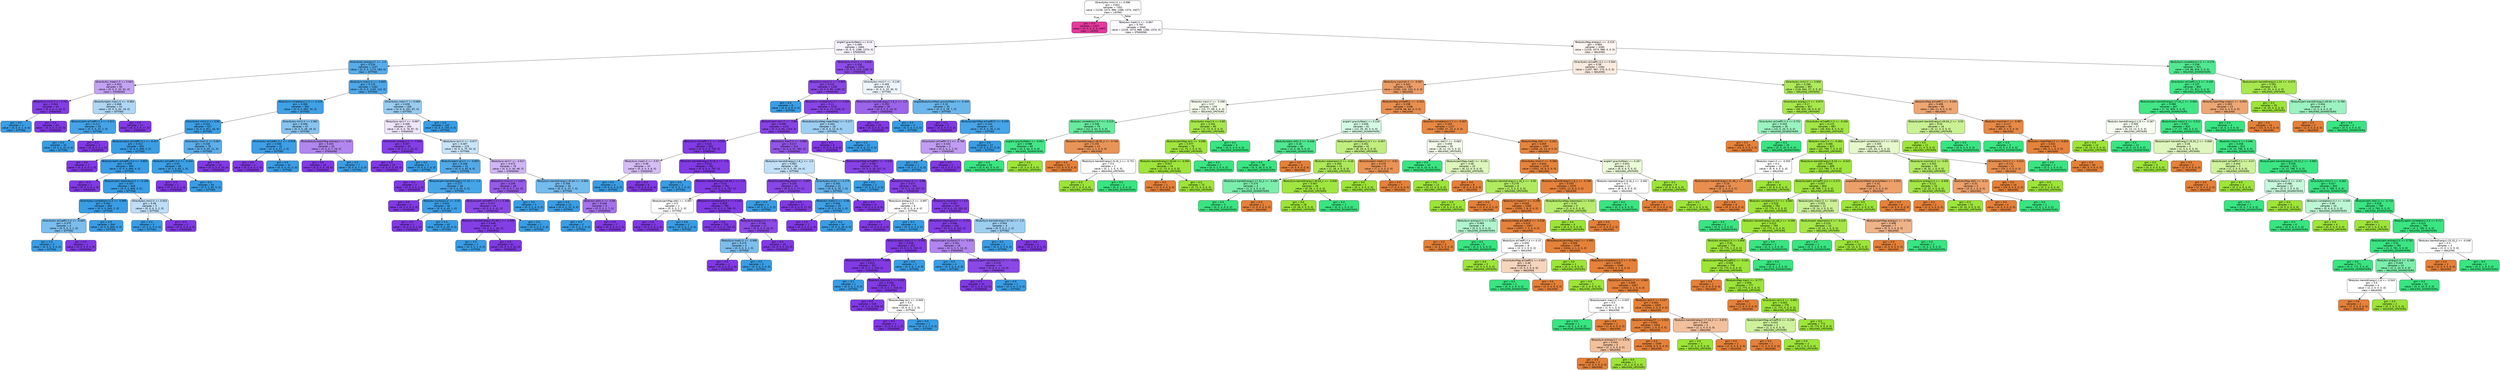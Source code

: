 digraph Tree {
node [shape=box, style="filled, rounded", color="black", fontname="helvetica"] ;
edge [fontname="helvetica"] ;
0 [label="tGravityAcc-min()-X <= 0.096\ngini = 0.831\nsamples = 7352\nvalue = [1226, 1073, 986, 1286, 1374, 1407]\nclass = LAYING", fillcolor="#fffefe"] ;
1 [label="gini = 0.0\nsamples = 1407\nvalue = [0, 0, 0, 0, 0, 1407]\nclass = LAYING", fillcolor="#e5399d"] ;
0 -> 1 [labeldistance=2.5, labelangle=45, headlabel="True"] ;
2 [label="fBodyAcc-mad()-X <= -0.667\ngini = 0.797\nsamples = 5945\nvalue = [1226, 1073, 986, 1286, 1374, 0]\nclass = STANDING", fillcolor="#fdfbff"] ;
0 -> 2 [labeldistance=2.5, labelangle=-45, headlabel="False"] ;
3 [label="angle(Y,gravityMean) <= 0.14\ngini = 0.499\nsamples = 2660\nvalue = [0, 0, 0, 1286, 1374, 0]\nclass = STANDING", fillcolor="#f7f2fd"] ;
2 -> 3 ;
4 [label="tGravityAcc-energy()-Y <= -1.0\ngini = 0.234\nsamples = 1357\nvalue = [0, 0, 0, 1173, 184, 0]\nclass = SITTING", fillcolor="#58ace9"] ;
3 -> 4 ;
5 [label="tGravityAcc-mean()-Z <= 0.063\ngini = 0.453\nsamples = 95\nvalue = [0, 0, 0, 33, 62, 0]\nclass = STANDING", fillcolor="#c4a2f3"] ;
4 -> 5 ;
6 [label="tBodyGyro-min()-X <= 0.751\ngini = 0.044\nsamples = 44\nvalue = [0, 0, 0, 1, 43, 0]\nclass = STANDING", fillcolor="#843ee6"] ;
5 -> 6 ;
7 [label="gini = 0.0\nsamples = 1\nvalue = [0, 0, 0, 1, 0, 0]\nclass = SITTING", fillcolor="#399de5"] ;
6 -> 7 ;
8 [label="gini = 0.0\nsamples = 43\nvalue = [0, 0, 0, 0, 43, 0]\nclass = STANDING", fillcolor="#8139e5"] ;
6 -> 8 ;
9 [label="tBodyGyroJerk-max()-X <= -0.983\ngini = 0.468\nsamples = 51\nvalue = [0, 0, 0, 32, 19, 0]\nclass = SITTING", fillcolor="#afd7f4"] ;
5 -> 9 ;
10 [label="tBodyAccJerk-arCoeff()-X,3 <= 0.411\ngini = 0.111\nsamples = 34\nvalue = [0, 0, 0, 32, 2, 0]\nclass = SITTING", fillcolor="#45a3e7"] ;
9 -> 10 ;
11 [label="gini = 0.0\nsamples = 32\nvalue = [0, 0, 0, 32, 0, 0]\nclass = SITTING", fillcolor="#399de5"] ;
10 -> 11 ;
12 [label="gini = 0.0\nsamples = 2\nvalue = [0, 0, 0, 0, 2, 0]\nclass = STANDING", fillcolor="#8139e5"] ;
10 -> 12 ;
13 [label="gini = 0.0\nsamples = 17\nvalue = [0, 0, 0, 0, 17, 0]\nclass = STANDING", fillcolor="#8139e5"] ;
9 -> 13 ;
14 [label="tBodyGyro-max()-X <= -0.869\ngini = 0.175\nsamples = 1262\nvalue = [0, 0, 0, 1140, 122, 0]\nclass = SITTING", fillcolor="#4ea7e8"] ;
4 -> 14 ;
15 [label="tBodyGyro-correlation()-Y,Z <= 0.418\ngini = 0.068\nsamples = 994\nvalue = [0, 0, 0, 959, 35, 0]\nclass = SITTING", fillcolor="#40a1e6"] ;
14 -> 15 ;
16 [label="tGravityAcc-min()-X <= 0.99\ngini = 0.034\nsamples = 927\nvalue = [0, 0, 0, 911, 16, 0]\nclass = SITTING", fillcolor="#3c9fe5"] ;
15 -> 16 ;
17 [label="tBodyGyroJerk-arCoeff()-X,1 <= -0.417\ngini = 0.012\nsamples = 851\nvalue = [0, 0, 0, 846, 5, 0]\nclass = SITTING", fillcolor="#3a9ee5"] ;
16 -> 17 ;
18 [label="gini = 0.0\nsamples = 1\nvalue = [0, 0, 0, 0, 1, 0]\nclass = STANDING", fillcolor="#8139e5"] ;
17 -> 18 ;
19 [label="tBodyGyroJerk-arCoeff()-Z,4 <= -0.805\ngini = 0.009\nsamples = 850\nvalue = [0, 0, 0, 846, 4, 0]\nclass = SITTING", fillcolor="#3a9de5"] ;
17 -> 19 ;
20 [label="gini = 0.0\nsamples = 1\nvalue = [0, 0, 0, 0, 1, 0]\nclass = STANDING", fillcolor="#8139e5"] ;
19 -> 20 ;
21 [label="fBodyAccJerk-skewness()-X <= 0.106\ngini = 0.007\nsamples = 849\nvalue = [0, 0, 0, 846, 3, 0]\nclass = SITTING", fillcolor="#3a9de5"] ;
19 -> 21 ;
22 [label="tGravityAcc-correlation()-X,Z <= -0.999\ngini = 0.002\nsamples = 844\nvalue = [0, 0, 0, 843, 1, 0]\nclass = SITTING", fillcolor="#399de5"] ;
21 -> 22 ;
23 [label="tGravityAcc-arCoeff()-X,3 <= -0.404\ngini = 0.375\nsamples = 4\nvalue = [0, 0, 0, 3, 1, 0]\nclass = SITTING", fillcolor="#7bbeee"] ;
22 -> 23 ;
24 [label="gini = 0.0\nsamples = 3\nvalue = [0, 0, 0, 3, 0, 0]\nclass = SITTING", fillcolor="#399de5"] ;
23 -> 24 ;
25 [label="gini = 0.0\nsamples = 1\nvalue = [0, 0, 0, 0, 1, 0]\nclass = STANDING", fillcolor="#8139e5"] ;
23 -> 25 ;
26 [label="gini = 0.0\nsamples = 840\nvalue = [0, 0, 0, 840, 0, 0]\nclass = SITTING", fillcolor="#399de5"] ;
22 -> 26 ;
27 [label="tGravityAcc-min()-X <= 0.933\ngini = 0.48\nsamples = 5\nvalue = [0, 0, 0, 3, 2, 0]\nclass = SITTING", fillcolor="#bddef6"] ;
21 -> 27 ;
28 [label="gini = 0.0\nsamples = 3\nvalue = [0, 0, 0, 3, 0, 0]\nclass = SITTING", fillcolor="#399de5"] ;
27 -> 28 ;
29 [label="gini = 0.0\nsamples = 2\nvalue = [0, 0, 0, 0, 2, 0]\nclass = STANDING", fillcolor="#8139e5"] ;
27 -> 29 ;
30 [label="tGravityAcc-min()-Z <= 0.067\ngini = 0.248\nsamples = 76\nvalue = [0, 0, 0, 65, 11, 0]\nclass = SITTING", fillcolor="#5baee9"] ;
16 -> 30 ;
31 [label="tBodyAcc-arCoeff()-X,2 <= -0.344\ngini = 0.03\nsamples = 66\nvalue = [0, 0, 0, 65, 1, 0]\nclass = SITTING", fillcolor="#3c9fe5"] ;
30 -> 31 ;
32 [label="gini = 0.0\nsamples = 1\nvalue = [0, 0, 0, 0, 1, 0]\nclass = STANDING", fillcolor="#8139e5"] ;
31 -> 32 ;
33 [label="gini = 0.0\nsamples = 65\nvalue = [0, 0, 0, 65, 0, 0]\nclass = SITTING", fillcolor="#399de5"] ;
31 -> 33 ;
34 [label="gini = 0.0\nsamples = 10\nvalue = [0, 0, 0, 0, 10, 0]\nclass = STANDING", fillcolor="#8139e5"] ;
30 -> 34 ;
35 [label="tGravityAcc-min()-X <= 0.961\ngini = 0.406\nsamples = 67\nvalue = [0, 0, 0, 48, 19, 0]\nclass = SITTING", fillcolor="#87c4ef"] ;
15 -> 35 ;
36 [label="tGravityAcc-arCoeff()-Z,1 <= -0.978\ngini = 0.046\nsamples = 42\nvalue = [0, 0, 0, 41, 1, 0]\nclass = SITTING", fillcolor="#3e9fe6"] ;
35 -> 36 ;
37 [label="gini = 0.0\nsamples = 1\nvalue = [0, 0, 0, 0, 1, 0]\nclass = STANDING", fillcolor="#8139e5"] ;
36 -> 37 ;
38 [label="gini = 0.0\nsamples = 41\nvalue = [0, 0, 0, 41, 0, 0]\nclass = SITTING", fillcolor="#399de5"] ;
36 -> 38 ;
39 [label="fBodyBodyGyroJerkMag-entropy() <= -0.91\ngini = 0.403\nsamples = 25\nvalue = [0, 0, 0, 7, 18, 0]\nclass = STANDING", fillcolor="#b286ef"] ;
35 -> 39 ;
40 [label="gini = 0.0\nsamples = 18\nvalue = [0, 0, 0, 0, 18, 0]\nclass = STANDING", fillcolor="#8139e5"] ;
39 -> 40 ;
41 [label="gini = 0.0\nsamples = 7\nvalue = [0, 0, 0, 7, 0, 0]\nclass = SITTING", fillcolor="#399de5"] ;
39 -> 41 ;
42 [label="tGravityAcc-max()-Y <= 0.069\ngini = 0.438\nsamples = 268\nvalue = [0, 0, 0, 181, 87, 0]\nclass = SITTING", fillcolor="#98ccf1"] ;
14 -> 42 ;
43 [label="fBodyGyro-iqr()-Y <= -0.987\ngini = 0.498\nsamples = 163\nvalue = [0, 0, 0, 76, 87, 0]\nclass = STANDING", fillcolor="#efe6fc"] ;
42 -> 43 ;
44 [label="tGravityAcc-energy()-X <= 0.932\ngini = 0.057\nsamples = 34\nvalue = [0, 0, 0, 1, 33, 0]\nclass = STANDING", fillcolor="#853fe6"] ;
43 -> 44 ;
45 [label="gini = 0.0\nsamples = 33\nvalue = [0, 0, 0, 0, 33, 0]\nclass = STANDING", fillcolor="#8139e5"] ;
44 -> 45 ;
46 [label="gini = 0.0\nsamples = 1\nvalue = [0, 0, 0, 1, 0, 0]\nclass = SITTING", fillcolor="#399de5"] ;
44 -> 46 ;
47 [label="tBodyGyro-iqr()-X <= -0.977\ngini = 0.487\nsamples = 129\nvalue = [0, 0, 0, 75, 54, 0]\nclass = SITTING", fillcolor="#c8e4f8"] ;
43 -> 47 ;
48 [label="tBodyGyroJerk-iqr()-Y <= -0.993\ngini = 0.208\nsamples = 51\nvalue = [0, 0, 0, 45, 6, 0]\nclass = SITTING", fillcolor="#53aae8"] ;
47 -> 48 ;
49 [label="gini = 0.0\nsamples = 3\nvalue = [0, 0, 0, 0, 3, 0]\nclass = STANDING", fillcolor="#8139e5"] ;
48 -> 49 ;
50 [label="fBodyAccJerk-bandsEnergy()-17,32 <= -1.0\ngini = 0.117\nsamples = 48\nvalue = [0, 0, 0, 45, 3, 0]\nclass = SITTING", fillcolor="#46a4e7"] ;
48 -> 50 ;
51 [label="gini = 0.0\nsamples = 2\nvalue = [0, 0, 0, 0, 2, 0]\nclass = STANDING", fillcolor="#8139e5"] ;
50 -> 51 ;
52 [label="fBodyAcc-kurtosis()-Z <= -0.92\ngini = 0.043\nsamples = 46\nvalue = [0, 0, 0, 45, 1, 0]\nclass = SITTING", fillcolor="#3d9fe6"] ;
50 -> 52 ;
53 [label="gini = 0.0\nsamples = 1\nvalue = [0, 0, 0, 0, 1, 0]\nclass = STANDING", fillcolor="#8139e5"] ;
52 -> 53 ;
54 [label="gini = 0.0\nsamples = 45\nvalue = [0, 0, 0, 45, 0, 0]\nclass = SITTING", fillcolor="#399de5"] ;
52 -> 54 ;
55 [label="tBodyGyro-iqr()-Y <= -0.917\ngini = 0.473\nsamples = 78\nvalue = [0, 0, 0, 30, 48, 0]\nclass = STANDING", fillcolor="#d0b5f5"] ;
47 -> 55 ;
56 [label="tBodyGyro-min()-X <= 0.827\ngini = 0.249\nsamples = 48\nvalue = [0, 0, 0, 7, 41, 0]\nclass = STANDING", fillcolor="#975be9"] ;
55 -> 56 ;
57 [label="tBodyAccJerk-arCoeff()-Y,3 <= 0.466\ngini = 0.127\nsamples = 44\nvalue = [0, 0, 0, 3, 41, 0]\nclass = STANDING", fillcolor="#8a47e7"] ;
56 -> 57 ;
58 [label="fBodyAcc-bandsEnergy()-41,48_1 <= -0.999\ngini = 0.046\nsamples = 42\nvalue = [0, 0, 0, 1, 41, 0]\nclass = STANDING", fillcolor="#843ee6"] ;
57 -> 58 ;
59 [label="gini = 0.0\nsamples = 1\nvalue = [0, 0, 0, 1, 0, 0]\nclass = SITTING", fillcolor="#399de5"] ;
58 -> 59 ;
60 [label="gini = 0.0\nsamples = 41\nvalue = [0, 0, 0, 0, 41, 0]\nclass = STANDING", fillcolor="#8139e5"] ;
58 -> 60 ;
61 [label="gini = 0.0\nsamples = 2\nvalue = [0, 0, 0, 2, 0, 0]\nclass = SITTING", fillcolor="#399de5"] ;
57 -> 61 ;
62 [label="gini = 0.0\nsamples = 4\nvalue = [0, 0, 0, 4, 0, 0]\nclass = SITTING", fillcolor="#399de5"] ;
56 -> 62 ;
63 [label="fBodyGyro-bandsEnergy()-33,40 <= -0.994\ngini = 0.358\nsamples = 30\nvalue = [0, 0, 0, 23, 7, 0]\nclass = SITTING", fillcolor="#75bbed"] ;
55 -> 63 ;
64 [label="gini = 0.0\nsamples = 21\nvalue = [0, 0, 0, 21, 0, 0]\nclass = SITTING", fillcolor="#399de5"] ;
63 -> 64 ;
65 [label="tBodyAcc-std()-X <= -0.96\ngini = 0.346\nsamples = 9\nvalue = [0, 0, 0, 2, 7, 0]\nclass = STANDING", fillcolor="#a572ec"] ;
63 -> 65 ;
66 [label="gini = 0.0\nsamples = 2\nvalue = [0, 0, 0, 2, 0, 0]\nclass = SITTING", fillcolor="#399de5"] ;
65 -> 66 ;
67 [label="gini = 0.0\nsamples = 7\nvalue = [0, 0, 0, 0, 7, 0]\nclass = STANDING", fillcolor="#8139e5"] ;
65 -> 67 ;
68 [label="gini = 0.0\nsamples = 105\nvalue = [0, 0, 0, 105, 0, 0]\nclass = SITTING", fillcolor="#399de5"] ;
42 -> 68 ;
69 [label="tBodyGyro-min()-X <= 0.845\ngini = 0.158\nsamples = 1303\nvalue = [0, 0, 0, 113, 1190, 0]\nclass = STANDING", fillcolor="#8d4ce7"] ;
3 -> 69 ;
70 [label="tBodyGyro-max()-X <= -0.893\ngini = 0.121\nsamples = 1240\nvalue = [0, 0, 0, 80, 1160, 0]\nclass = STANDING", fillcolor="#8a47e7"] ;
69 -> 70 ;
71 [label="gini = 0.0\nsamples = 8\nvalue = [0, 0, 0, 8, 0, 0]\nclass = SITTING", fillcolor="#399de5"] ;
70 -> 71 ;
72 [label="tBodyGyro-correlation()-X,Y <= 0.656\ngini = 0.11\nsamples = 1232\nvalue = [0, 0, 0, 72, 1160, 0]\nclass = STANDING", fillcolor="#8945e7"] ;
70 -> 72 ;
73 [label="tBodyAccJerk-iqr()-Z <= -0.98\ngini = 0.094\nsamples = 1214\nvalue = [0, 0, 0, 60, 1154, 0]\nclass = STANDING", fillcolor="#8843e6"] ;
72 -> 73 ;
74 [label="tBodyGyro-arCoeff()-Y,1 <= -0.545\ngini = 0.022\nsamples = 802\nvalue = [0, 0, 0, 9, 793, 0]\nclass = STANDING", fillcolor="#823be5"] ;
73 -> 74 ;
75 [label="fBodyGyro-mad()-Z <= -0.97\ngini = 0.48\nsamples = 10\nvalue = [0, 0, 0, 4, 6, 0]\nclass = STANDING", fillcolor="#d5bdf6"] ;
74 -> 75 ;
76 [label="gini = 0.0\nsamples = 4\nvalue = [0, 0, 0, 4, 0, 0]\nclass = SITTING", fillcolor="#399de5"] ;
75 -> 76 ;
77 [label="gini = 0.0\nsamples = 6\nvalue = [0, 0, 0, 0, 6, 0]\nclass = STANDING", fillcolor="#8139e5"] ;
75 -> 77 ;
78 [label="fBodyAcc-bandsEnergy()-9,16_2 <= -1.0\ngini = 0.013\nsamples = 792\nvalue = [0, 0, 0, 5, 787, 0]\nclass = STANDING", fillcolor="#823ae5"] ;
74 -> 78 ;
79 [label="gini = 0.0\nsamples = 1\nvalue = [0, 0, 0, 1, 0, 0]\nclass = SITTING", fillcolor="#399de5"] ;
78 -> 79 ;
80 [label="fBodyAcc-bandsEnergy()-49,56_1 <= -1.0\ngini = 0.01\nsamples = 791\nvalue = [0, 0, 0, 4, 787, 0]\nclass = STANDING", fillcolor="#823ae5"] ;
78 -> 80 ;
81 [label="tBodyAccJerkMag-std() <= -0.997\ngini = 0.5\nsamples = 2\nvalue = [0, 0, 0, 1, 1, 0]\nclass = SITTING", fillcolor="#ffffff"] ;
80 -> 81 ;
82 [label="gini = 0.0\nsamples = 1\nvalue = [0, 0, 0, 0, 1, 0]\nclass = STANDING", fillcolor="#8139e5"] ;
81 -> 82 ;
83 [label="gini = 0.0\nsamples = 1\nvalue = [0, 0, 0, 1, 0, 0]\nclass = SITTING", fillcolor="#399de5"] ;
81 -> 83 ;
84 [label="tBodyGyro-correlation()-X,Y <= 0.443\ngini = 0.008\nsamples = 789\nvalue = [0, 0, 0, 3, 786, 0]\nclass = STANDING", fillcolor="#813ae5"] ;
80 -> 84 ;
85 [label="gini = 0.0\nsamples = 752\nvalue = [0, 0, 0, 0, 752, 0]\nclass = STANDING", fillcolor="#8139e5"] ;
84 -> 85 ;
86 [label="tBodyGyro-energy()-X <= -1.0\ngini = 0.149\nsamples = 37\nvalue = [0, 0, 0, 3, 34, 0]\nclass = STANDING", fillcolor="#8c4ae7"] ;
84 -> 86 ;
87 [label="fBodyGyro-mad()-X <= -0.996\ngini = 0.375\nsamples = 4\nvalue = [0, 0, 0, 3, 1, 0]\nclass = SITTING", fillcolor="#7bbeee"] ;
86 -> 87 ;
88 [label="gini = 0.0\nsamples = 1\nvalue = [0, 0, 0, 0, 1, 0]\nclass = STANDING", fillcolor="#8139e5"] ;
87 -> 88 ;
89 [label="gini = 0.0\nsamples = 3\nvalue = [0, 0, 0, 3, 0, 0]\nclass = SITTING", fillcolor="#399de5"] ;
87 -> 89 ;
90 [label="gini = 0.0\nsamples = 33\nvalue = [0, 0, 0, 0, 33, 0]\nclass = STANDING", fillcolor="#8139e5"] ;
86 -> 90 ;
91 [label="fBodyGyro-max()-X <= -0.982\ngini = 0.217\nsamples = 412\nvalue = [0, 0, 0, 51, 361, 0]\nclass = STANDING", fillcolor="#9355e9"] ;
73 -> 91 ;
92 [label="fBodyGyro-bandsEnergy()-1,8_1 <= -1.0\ngini = 0.483\nsamples = 59\nvalue = [0, 0, 0, 35, 24, 0]\nclass = SITTING", fillcolor="#c1e0f7"] ;
91 -> 92 ;
93 [label="tBodyGyroJerkMag-max() <= -0.997\ngini = 0.105\nsamples = 18\nvalue = [0, 0, 0, 1, 17, 0]\nclass = STANDING", fillcolor="#8845e7"] ;
92 -> 93 ;
94 [label="gini = 0.0\nsamples = 1\nvalue = [0, 0, 0, 1, 0, 0]\nclass = SITTING", fillcolor="#399de5"] ;
93 -> 94 ;
95 [label="gini = 0.0\nsamples = 17\nvalue = [0, 0, 0, 0, 17, 0]\nclass = STANDING", fillcolor="#8139e5"] ;
93 -> 95 ;
96 [label="tGravityAcc-sma() <= 0.279\ngini = 0.283\nsamples = 41\nvalue = [0, 0, 0, 34, 7, 0]\nclass = SITTING", fillcolor="#62b1ea"] ;
92 -> 96 ;
97 [label="fBodyAcc-mad()-Z <= -0.98\ngini = 0.056\nsamples = 35\nvalue = [0, 0, 0, 34, 1, 0]\nclass = SITTING", fillcolor="#3fa0e6"] ;
96 -> 97 ;
98 [label="gini = 0.0\nsamples = 1\nvalue = [0, 0, 0, 0, 1, 0]\nclass = STANDING", fillcolor="#8139e5"] ;
97 -> 98 ;
99 [label="gini = 0.0\nsamples = 34\nvalue = [0, 0, 0, 34, 0, 0]\nclass = SITTING", fillcolor="#399de5"] ;
97 -> 99 ;
100 [label="gini = 0.0\nsamples = 6\nvalue = [0, 0, 0, 0, 6, 0]\nclass = STANDING", fillcolor="#8139e5"] ;
96 -> 100 ;
101 [label="tBodyAccJerkMag-arCoeff()1 <= -0.536\ngini = 0.087\nsamples = 353\nvalue = [0, 0, 0, 16, 337, 0]\nclass = STANDING", fillcolor="#8742e6"] ;
91 -> 101 ;
102 [label="gini = 0.0\nsamples = 2\nvalue = [0, 0, 0, 2, 0, 0]\nclass = SITTING", fillcolor="#399de5"] ;
101 -> 102 ;
103 [label="tBodyGyro-max()-X <= -0.88\ngini = 0.077\nsamples = 351\nvalue = [0, 0, 0, 14, 337, 0]\nclass = STANDING", fillcolor="#8641e6"] ;
101 -> 103 ;
104 [label="fBodyGyro-energy()-Z <= -0.997\ngini = 0.5\nsamples = 8\nvalue = [0, 0, 0, 4, 4, 0]\nclass = SITTING", fillcolor="#ffffff"] ;
103 -> 104 ;
105 [label="gini = 0.0\nsamples = 4\nvalue = [0, 0, 0, 0, 4, 0]\nclass = STANDING", fillcolor="#8139e5"] ;
104 -> 105 ;
106 [label="gini = 0.0\nsamples = 4\nvalue = [0, 0, 0, 4, 0, 0]\nclass = SITTING", fillcolor="#399de5"] ;
104 -> 106 ;
107 [label="fBodyGyro-maxInds-Y <= 0.0\ngini = 0.057\nsamples = 343\nvalue = [0, 0, 0, 10, 333, 0]\nclass = STANDING", fillcolor="#853fe6"] ;
103 -> 107 ;
108 [label="fBodyGyro-skewness()-Y <= 0.152\ngini = 0.046\nsamples = 340\nvalue = [0, 0, 0, 8, 332, 0]\nclass = STANDING", fillcolor="#843ee6"] ;
107 -> 108 ;
109 [label="tBodyGyroJerk-min()-X <= 0.993\ngini = 0.018\nsamples = 322\nvalue = [0, 0, 0, 3, 319, 0]\nclass = STANDING", fillcolor="#823be5"] ;
108 -> 109 ;
110 [label="tBodyAccJerk-arCoeff()-Z,1 <= -0.568\ngini = 0.012\nsamples = 321\nvalue = [0, 0, 0, 2, 319, 0]\nclass = STANDING", fillcolor="#823ae5"] ;
109 -> 110 ;
111 [label="gini = 0.0\nsamples = 1\nvalue = [0, 0, 0, 1, 0, 0]\nclass = SITTING", fillcolor="#399de5"] ;
110 -> 111 ;
112 [label="fBodyAcc-maxInds-X <= 0.452\ngini = 0.006\nsamples = 320\nvalue = [0, 0, 0, 1, 319, 0]\nclass = STANDING", fillcolor="#813ae5"] ;
110 -> 112 ;
113 [label="gini = 0.0\nsamples = 318\nvalue = [0, 0, 0, 0, 318, 0]\nclass = STANDING", fillcolor="#8139e5"] ;
112 -> 113 ;
114 [label="fBodyAccMag-iqr() <= -0.949\ngini = 0.5\nsamples = 2\nvalue = [0, 0, 0, 1, 1, 0]\nclass = SITTING", fillcolor="#ffffff"] ;
112 -> 114 ;
115 [label="gini = 0.0\nsamples = 1\nvalue = [0, 0, 0, 0, 1, 0]\nclass = STANDING", fillcolor="#8139e5"] ;
114 -> 115 ;
116 [label="gini = 0.0\nsamples = 1\nvalue = [0, 0, 0, 1, 0, 0]\nclass = SITTING", fillcolor="#399de5"] ;
114 -> 116 ;
117 [label="gini = 0.0\nsamples = 1\nvalue = [0, 0, 0, 1, 0, 0]\nclass = SITTING", fillcolor="#399de5"] ;
109 -> 117 ;
118 [label="fBodyAccJerk-kurtosis()-Y <= -0.919\ngini = 0.401\nsamples = 18\nvalue = [0, 0, 0, 5, 13, 0]\nclass = STANDING", fillcolor="#b185ef"] ;
108 -> 118 ;
119 [label="gini = 0.0\nsamples = 4\nvalue = [0, 0, 0, 4, 0, 0]\nclass = SITTING", fillcolor="#399de5"] ;
118 -> 119 ;
120 [label="tBodyGyroJerk-correlation()-Y,Z <= -0.015\ngini = 0.133\nsamples = 14\nvalue = [0, 0, 0, 1, 13, 0]\nclass = STANDING", fillcolor="#8b48e7"] ;
118 -> 120 ;
121 [label="gini = 0.0\nsamples = 13\nvalue = [0, 0, 0, 0, 13, 0]\nclass = STANDING", fillcolor="#8139e5"] ;
120 -> 121 ;
122 [label="gini = 0.0\nsamples = 1\nvalue = [0, 0, 0, 1, 0, 0]\nclass = SITTING", fillcolor="#399de5"] ;
120 -> 122 ;
123 [label="fBodyGyro-bandsEnergy()-57,64 <= -1.0\ngini = 0.444\nsamples = 3\nvalue = [0, 0, 0, 2, 1, 0]\nclass = SITTING", fillcolor="#9ccef2"] ;
107 -> 123 ;
124 [label="gini = 0.0\nsamples = 2\nvalue = [0, 0, 0, 2, 0, 0]\nclass = SITTING", fillcolor="#399de5"] ;
123 -> 124 ;
125 [label="gini = 0.0\nsamples = 1\nvalue = [0, 0, 0, 0, 1, 0]\nclass = STANDING", fillcolor="#8139e5"] ;
123 -> 125 ;
126 [label="fBodyBodyGyroMag-meanFreq() <= -0.277\ngini = 0.444\nsamples = 18\nvalue = [0, 0, 0, 12, 6, 0]\nclass = SITTING", fillcolor="#9ccef2"] ;
72 -> 126 ;
127 [label="gini = 0.0\nsamples = 6\nvalue = [0, 0, 0, 0, 6, 0]\nclass = STANDING", fillcolor="#8139e5"] ;
126 -> 127 ;
128 [label="gini = 0.0\nsamples = 12\nvalue = [0, 0, 0, 12, 0, 0]\nclass = SITTING", fillcolor="#399de5"] ;
126 -> 128 ;
129 [label="tGravityAcc-min()-Y <= -0.139\ngini = 0.499\nsamples = 63\nvalue = [0, 0, 0, 33, 30, 0]\nclass = SITTING", fillcolor="#edf6fd"] ;
69 -> 129 ;
130 [label="fBodyAccJerk-bandsEnergy()-1,8_2 <= -1.0\ngini = 0.293\nsamples = 28\nvalue = [0, 0, 0, 5, 23, 0]\nclass = STANDING", fillcolor="#9c64eb"] ;
129 -> 130 ;
131 [label="gini = 0.0\nsamples = 23\nvalue = [0, 0, 0, 0, 23, 0]\nclass = STANDING", fillcolor="#8139e5"] ;
130 -> 131 ;
132 [label="gini = 0.0\nsamples = 5\nvalue = [0, 0, 0, 5, 0, 0]\nclass = SITTING", fillcolor="#399de5"] ;
130 -> 132 ;
133 [label="angle(tBodyGyroMean,gravityMean) <= -0.449\ngini = 0.32\nsamples = 35\nvalue = [0, 0, 0, 28, 7, 0]\nclass = SITTING", fillcolor="#6ab6ec"] ;
129 -> 133 ;
134 [label="gini = 0.0\nsamples = 5\nvalue = [0, 0, 0, 0, 5, 0]\nclass = STANDING", fillcolor="#8139e5"] ;
133 -> 134 ;
135 [label="tBodyGyroJerkMag-arCoeff()3 <= -0.209\ngini = 0.124\nsamples = 30\nvalue = [0, 0, 0, 28, 2, 0]\nclass = SITTING", fillcolor="#47a4e7"] ;
133 -> 135 ;
136 [label="tGravityAcc-arCoeff()-Z,1 <= -0.769\ngini = 0.444\nsamples = 3\nvalue = [0, 0, 0, 1, 2, 0]\nclass = STANDING", fillcolor="#c09cf2"] ;
135 -> 136 ;
137 [label="gini = 0.0\nsamples = 1\nvalue = [0, 0, 0, 1, 0, 0]\nclass = SITTING", fillcolor="#399de5"] ;
136 -> 137 ;
138 [label="gini = 0.0\nsamples = 2\nvalue = [0, 0, 0, 0, 2, 0]\nclass = STANDING", fillcolor="#8139e5"] ;
136 -> 138 ;
139 [label="gini = 0.0\nsamples = 27\nvalue = [0, 0, 0, 27, 0, 0]\nclass = SITTING", fillcolor="#399de5"] ;
135 -> 139 ;
140 [label="fBodyAccMag-energy() <= -0.525\ngini = 0.664\nsamples = 3285\nvalue = [1226, 1073, 986, 0, 0, 0]\nclass = WALKING", fillcolor="#fdf6f1"] ;
2 -> 140 ;
141 [label="tGravityAcc-arCoeff()-Z,2 <= 0.564\ngini = 0.56\nsamples = 2364\nvalue = [1207, 987, 170, 0, 0, 0]\nclass = WALKING", fillcolor="#fbebdf"] ;
140 -> 141 ;
142 [label="fBodyGyro-maxInds-X <= -0.967\ngini = 0.343\nsamples = 1367\nvalue = [1091, 143, 133, 0, 0, 0]\nclass = WALKING", fillcolor="#eb9d66"] ;
141 -> 142 ;
143 [label="fBodyAcc-max()-Y <= -0.298\ngini = 0.57\nsamples = 159\nvalue = [13, 77, 69, 0, 0, 0]\nclass = WALKING_UPSTAIRS", fillcolor="#f6fded"] ;
142 -> 143 ;
144 [label="tBodyAcc-correlation()-X,Y <= -0.219\ngini = 0.338\nsamples = 79\nvalue = [12, 4, 63, 0, 0, 0]\nclass = WALKING_DOWNSTAIRS", fillcolor="#68eb9f"] ;
143 -> 144 ;
145 [label="angle(X,gravityMean) <= -0.651\ngini = 0.088\nsamples = 65\nvalue = [0, 3, 62, 0, 0, 0]\nclass = WALKING_DOWNSTAIRS", fillcolor="#43e687"] ;
144 -> 145 ;
146 [label="gini = 0.0\nsamples = 62\nvalue = [0, 0, 62, 0, 0, 0]\nclass = WALKING_DOWNSTAIRS", fillcolor="#39e581"] ;
145 -> 146 ;
147 [label="gini = 0.0\nsamples = 3\nvalue = [0, 3, 0, 0, 0, 0]\nclass = WALKING_UPSTAIRS", fillcolor="#9de539"] ;
145 -> 147 ;
148 [label="fBodyAcc-bandsEnergy()-49,56_2 <= -0.746\ngini = 0.255\nsamples = 14\nvalue = [12, 1, 1, 0, 0, 0]\nclass = WALKING", fillcolor="#e99457"] ;
144 -> 148 ;
149 [label="gini = 0.0\nsamples = 12\nvalue = [12, 0, 0, 0, 0, 0]\nclass = WALKING", fillcolor="#e58139"] ;
148 -> 149 ;
150 [label="fBodyGyro-bandsEnergy()-9,16_1 <= -0.751\ngini = 0.5\nsamples = 2\nvalue = [0, 1, 1, 0, 0, 0]\nclass = WALKING_UPSTAIRS", fillcolor="#ffffff"] ;
148 -> 150 ;
151 [label="gini = 0.0\nsamples = 1\nvalue = [0, 1, 0, 0, 0, 0]\nclass = WALKING_UPSTAIRS", fillcolor="#9de539"] ;
150 -> 151 ;
152 [label="gini = 0.0\nsamples = 1\nvalue = [0, 0, 1, 0, 0, 0]\nclass = WALKING_DOWNSTAIRS", fillcolor="#39e581"] ;
150 -> 152 ;
153 [label="tGravityAcc-max()-X <= 0.89\ngini = 0.162\nsamples = 80\nvalue = [1, 73, 6, 0, 0, 0]\nclass = WALKING_UPSTAIRS", fillcolor="#a6e74c"] ;
143 -> 153 ;
154 [label="tBodyAccJerkMag-iqr() <= -0.096\ngini = 0.077\nsamples = 76\nvalue = [1, 73, 2, 0, 0, 0]\nclass = WALKING_UPSTAIRS", fillcolor="#a1e641"] ;
153 -> 154 ;
155 [label="fBodyAcc-bandsEnergy()-49,64 <= -0.994\ngini = 0.027\nsamples = 74\nvalue = [1, 73, 0, 0, 0, 0]\nclass = WALKING_UPSTAIRS", fillcolor="#9ee53c"] ;
154 -> 155 ;
156 [label="gini = 0.0\nsamples = 1\nvalue = [1, 0, 0, 0, 0, 0]\nclass = WALKING", fillcolor="#e58139"] ;
155 -> 156 ;
157 [label="gini = 0.0\nsamples = 73\nvalue = [0, 73, 0, 0, 0, 0]\nclass = WALKING_UPSTAIRS", fillcolor="#9de539"] ;
155 -> 157 ;
158 [label="gini = 0.0\nsamples = 2\nvalue = [0, 0, 2, 0, 0, 0]\nclass = WALKING_DOWNSTAIRS", fillcolor="#39e581"] ;
154 -> 158 ;
159 [label="gini = 0.0\nsamples = 4\nvalue = [0, 0, 4, 0, 0, 0]\nclass = WALKING_DOWNSTAIRS", fillcolor="#39e581"] ;
153 -> 159 ;
160 [label="tBodyAccMag-arCoeff()1 <= -0.343\ngini = 0.198\nsamples = 1208\nvalue = [1078, 66, 64, 0, 0, 0]\nclass = WALKING", fillcolor="#e88f50"] ;
142 -> 160 ;
161 [label="angle(Y,gravityMean) <= 0.226\ngini = 0.606\nsamples = 81\nvalue = [12, 29, 40, 0, 0, 0]\nclass = WALKING_DOWNSTAIRS", fillcolor="#d5fae4"] ;
160 -> 161 ;
162 [label="tBodyGyroJerk-std()-Z <= -0.448\ngini = 0.18\nsamples = 40\nvalue = [4, 0, 36, 0, 0, 0]\nclass = WALKING_DOWNSTAIRS", fillcolor="#4fe88f"] ;
161 -> 162 ;
163 [label="gini = 0.0\nsamples = 36\nvalue = [0, 0, 36, 0, 0, 0]\nclass = WALKING_DOWNSTAIRS", fillcolor="#39e581"] ;
162 -> 163 ;
164 [label="gini = 0.0\nsamples = 4\nvalue = [4, 0, 0, 0, 0, 0]\nclass = WALKING", fillcolor="#e58139"] ;
162 -> 164 ;
165 [label="tBodyAccJerk-correlation()-X,Y <= -0.007\ngini = 0.452\nsamples = 41\nvalue = [8, 29, 4, 0, 0, 0]\nclass = WALKING_UPSTAIRS", fillcolor="#c1ee81"] ;
161 -> 165 ;
166 [label="fBodyAcc-skewness()-Z <= -0.46\ngini = 0.264\nsamples = 33\nvalue = [1, 28, 4, 0, 0, 0]\nclass = WALKING_UPSTAIRS", fillcolor="#aee95b"] ;
165 -> 166 ;
167 [label="fBodyGyro-bandsEnergy()-17,32_2 <= -0.689\ngini = 0.375\nsamples = 4\nvalue = [1, 0, 3, 0, 0, 0]\nclass = WALKING_DOWNSTAIRS", fillcolor="#7beeab"] ;
166 -> 167 ;
168 [label="gini = 0.0\nsamples = 3\nvalue = [0, 0, 3, 0, 0, 0]\nclass = WALKING_DOWNSTAIRS", fillcolor="#39e581"] ;
167 -> 168 ;
169 [label="gini = 0.0\nsamples = 1\nvalue = [1, 0, 0, 0, 0, 0]\nclass = WALKING", fillcolor="#e58139"] ;
167 -> 169 ;
170 [label="fBodyGyro-bandsEnergy()-49,64_1 <= -0.836\ngini = 0.067\nsamples = 29\nvalue = [0, 28, 1, 0, 0, 0]\nclass = WALKING_UPSTAIRS", fillcolor="#a0e640"] ;
166 -> 170 ;
171 [label="gini = 0.0\nsamples = 28\nvalue = [0, 28, 0, 0, 0, 0]\nclass = WALKING_UPSTAIRS", fillcolor="#9de539"] ;
170 -> 171 ;
172 [label="gini = 0.0\nsamples = 1\nvalue = [0, 0, 1, 0, 0, 0]\nclass = WALKING_DOWNSTAIRS", fillcolor="#39e581"] ;
170 -> 172 ;
173 [label="tBodyGyroJerk-mad()-Z <= -0.61\ngini = 0.219\nsamples = 8\nvalue = [7, 1, 0, 0, 0, 0]\nclass = WALKING", fillcolor="#e99355"] ;
165 -> 173 ;
174 [label="gini = 0.0\nsamples = 1\nvalue = [0, 1, 0, 0, 0, 0]\nclass = WALKING_UPSTAIRS", fillcolor="#9de539"] ;
173 -> 174 ;
175 [label="gini = 0.0\nsamples = 7\nvalue = [7, 0, 0, 0, 0, 0]\nclass = WALKING", fillcolor="#e58139"] ;
173 -> 175 ;
176 [label="tBodyAcc-correlation()-X,Y <= -0.467\ngini = 0.104\nsamples = 1127\nvalue = [1066, 37, 24, 0, 0, 0]\nclass = WALKING", fillcolor="#e68844"] ;
160 -> 176 ;
177 [label="tBodyAcc-std()-Y <= -0.063\ngini = 0.658\nsamples = 30\nvalue = [8, 12, 10, 0, 0, 0]\nclass = WALKING_UPSTAIRS", fillcolor="#f5fceb"] ;
176 -> 177 ;
178 [label="gini = 0.0\nsamples = 10\nvalue = [0, 0, 10, 0, 0, 0]\nclass = WALKING_DOWNSTAIRS", fillcolor="#39e581"] ;
177 -> 178 ;
179 [label="tBodyAccJerkMag-mad() <= -0.191\ngini = 0.48\nsamples = 20\nvalue = [8, 12, 0, 0, 0, 0]\nclass = WALKING_UPSTAIRS", fillcolor="#def6bd"] ;
177 -> 179 ;
180 [label="gini = 0.0\nsamples = 12\nvalue = [0, 12, 0, 0, 0, 0]\nclass = WALKING_UPSTAIRS", fillcolor="#9de539"] ;
179 -> 180 ;
181 [label="gini = 0.0\nsamples = 8\nvalue = [8, 0, 0, 0, 0, 0]\nclass = WALKING", fillcolor="#e58139"] ;
179 -> 181 ;
182 [label="fBodyAccMag-std() <= -0.262\ngini = 0.069\nsamples = 1097\nvalue = [1058, 25, 14, 0, 0, 0]\nclass = WALKING", fillcolor="#e68640"] ;
176 -> 182 ;
183 [label="tGravityAcc-min()-Y <= -0.366\ngini = 0.044\nsamples = 1076\nvalue = [1052, 16, 8, 0, 0, 0]\nclass = WALKING", fillcolor="#e6843d"] ;
182 -> 183 ;
184 [label="fBodyAcc-bandsEnergy()-1,16_2 <= -0.65\ngini = 0.278\nsamples = 6\nvalue = [1, 5, 0, 0, 0, 0]\nclass = WALKING_UPSTAIRS", fillcolor="#b1ea61"] ;
183 -> 184 ;
185 [label="gini = 0.0\nsamples = 5\nvalue = [0, 5, 0, 0, 0, 0]\nclass = WALKING_UPSTAIRS", fillcolor="#9de539"] ;
184 -> 185 ;
186 [label="gini = 0.0\nsamples = 1\nvalue = [1, 0, 0, 0, 0, 0]\nclass = WALKING", fillcolor="#e58139"] ;
184 -> 186 ;
187 [label="fBodyAcc-bandsEnergy()-1,8_1 <= -0.189\ngini = 0.035\nsamples = 1070\nvalue = [1051, 11, 8, 0, 0, 0]\nclass = WALKING", fillcolor="#e5833d"] ;
183 -> 187 ;
188 [label="tBodyGyro-mean()-Y <= -0.298\ngini = 0.028\nsamples = 1065\nvalue = [1050, 7, 8, 0, 0, 0]\nclass = WALKING", fillcolor="#e5833c"] ;
187 -> 188 ;
189 [label="tBodyGyro-entropy()-X <= 0.562\ngini = 0.469\nsamples = 8\nvalue = [3, 0, 5, 0, 0, 0]\nclass = WALKING_DOWNSTAIRS", fillcolor="#b0f5cd"] ;
188 -> 189 ;
190 [label="gini = 0.0\nsamples = 3\nvalue = [3, 0, 0, 0, 0, 0]\nclass = WALKING", fillcolor="#e58139"] ;
189 -> 190 ;
191 [label="gini = 0.0\nsamples = 5\nvalue = [0, 0, 5, 0, 0, 0]\nclass = WALKING_DOWNSTAIRS", fillcolor="#39e581"] ;
189 -> 191 ;
192 [label="tBodyGyroMag-arCoeff()4 <= -0.518\ngini = 0.019\nsamples = 1057\nvalue = [1047, 7, 3, 0, 0, 0]\nclass = WALKING", fillcolor="#e5823b"] ;
188 -> 192 ;
193 [label="tBodyGyro-arCoeff()-Y,4 <= 0.15\ngini = 0.656\nsamples = 8\nvalue = [3, 3, 2, 0, 0, 0]\nclass = WALKING", fillcolor="#ffffff"] ;
192 -> 193 ;
194 [label="gini = 0.0\nsamples = 3\nvalue = [0, 3, 0, 0, 0, 0]\nclass = WALKING_UPSTAIRS", fillcolor="#9de539"] ;
193 -> 194 ;
195 [label="tGravityAccMag-arCoeff()1 <= 0.007\ngini = 0.48\nsamples = 5\nvalue = [3, 0, 2, 0, 0, 0]\nclass = WALKING", fillcolor="#f6d5bd"] ;
193 -> 195 ;
196 [label="gini = 0.0\nsamples = 2\nvalue = [0, 0, 2, 0, 0, 0]\nclass = WALKING_DOWNSTAIRS", fillcolor="#39e581"] ;
195 -> 196 ;
197 [label="gini = 0.0\nsamples = 3\nvalue = [3, 0, 0, 0, 0, 0]\nclass = WALKING", fillcolor="#e58139"] ;
195 -> 197 ;
198 [label="fBodyBodyAccJerkMag-max() <= -0.693\ngini = 0.009\nsamples = 1049\nvalue = [1044, 4, 1, 0, 0, 0]\nclass = WALKING", fillcolor="#e5823a"] ;
192 -> 198 ;
199 [label="gini = 0.0\nsamples = 1\nvalue = [0, 1, 0, 0, 0, 0]\nclass = WALKING_UPSTAIRS", fillcolor="#9de539"] ;
198 -> 199 ;
200 [label="tBodyGyro-correlation()-X,Z <= -0.746\ngini = 0.008\nsamples = 1048\nvalue = [1044, 3, 1, 0, 0, 0]\nclass = WALKING", fillcolor="#e5813a"] ;
198 -> 200 ;
201 [label="gini = 0.0\nsamples = 1\nvalue = [0, 1, 0, 0, 0, 0]\nclass = WALKING_UPSTAIRS", fillcolor="#9de539"] ;
200 -> 201 ;
202 [label="fBodyGyro-kurtosis()-Z <= -0.965\ngini = 0.006\nsamples = 1047\nvalue = [1044, 2, 1, 0, 0, 0]\nclass = WALKING", fillcolor="#e5813a"] ;
200 -> 202 ;
203 [label="tBodyGyroJerk-max()-Z <= 0.055\ngini = 0.5\nsamples = 2\nvalue = [1, 0, 1, 0, 0, 0]\nclass = WALKING", fillcolor="#ffffff"] ;
202 -> 203 ;
204 [label="gini = 0.0\nsamples = 1\nvalue = [0, 0, 1, 0, 0, 0]\nclass = WALKING_DOWNSTAIRS", fillcolor="#39e581"] ;
203 -> 204 ;
205 [label="gini = 0.0\nsamples = 1\nvalue = [1, 0, 0, 0, 0, 0]\nclass = WALKING", fillcolor="#e58139"] ;
203 -> 205 ;
206 [label="fBodyAcc-iqr()-X <= 0.247\ngini = 0.004\nsamples = 1045\nvalue = [1043, 2, 0, 0, 0, 0]\nclass = WALKING", fillcolor="#e58139"] ;
202 -> 206 ;
207 [label="tBodyAcc-entropy()-Y <= 0.022\ngini = 0.002\nsamples = 1042\nvalue = [1041, 1, 0, 0, 0, 0]\nclass = WALKING", fillcolor="#e58139"] ;
206 -> 207 ;
208 [label="fBodyGyro-entropy()-Y <= 0.678\ngini = 0.444\nsamples = 3\nvalue = [2, 1, 0, 0, 0, 0]\nclass = WALKING", fillcolor="#f2c09c"] ;
207 -> 208 ;
209 [label="gini = 0.0\nsamples = 2\nvalue = [2, 0, 0, 0, 0, 0]\nclass = WALKING", fillcolor="#e58139"] ;
208 -> 209 ;
210 [label="gini = 0.0\nsamples = 1\nvalue = [0, 1, 0, 0, 0, 0]\nclass = WALKING_UPSTAIRS", fillcolor="#9de539"] ;
208 -> 210 ;
211 [label="gini = 0.0\nsamples = 1039\nvalue = [1039, 0, 0, 0, 0, 0]\nclass = WALKING", fillcolor="#e58139"] ;
207 -> 211 ;
212 [label="fBodyAcc-bandsEnergy()-17,24_2 <= -0.876\ngini = 0.444\nsamples = 3\nvalue = [2, 1, 0, 0, 0, 0]\nclass = WALKING", fillcolor="#f2c09c"] ;
206 -> 212 ;
213 [label="gini = 0.0\nsamples = 1\nvalue = [0, 1, 0, 0, 0, 0]\nclass = WALKING_UPSTAIRS", fillcolor="#9de539"] ;
212 -> 213 ;
214 [label="gini = 0.0\nsamples = 2\nvalue = [2, 0, 0, 0, 0, 0]\nclass = WALKING", fillcolor="#e58139"] ;
212 -> 214 ;
215 [label="fBodyBodyGyroMag-skewness() <= 0.001\ngini = 0.32\nsamples = 5\nvalue = [1, 4, 0, 0, 0, 0]\nclass = WALKING_UPSTAIRS", fillcolor="#b6ec6a"] ;
187 -> 215 ;
216 [label="gini = 0.0\nsamples = 4\nvalue = [0, 4, 0, 0, 0, 0]\nclass = WALKING_UPSTAIRS", fillcolor="#9de539"] ;
215 -> 216 ;
217 [label="gini = 0.0\nsamples = 1\nvalue = [1, 0, 0, 0, 0, 0]\nclass = WALKING", fillcolor="#e58139"] ;
215 -> 217 ;
218 [label="angle(Y,gravityMean) <= 0.267\ngini = 0.653\nsamples = 21\nvalue = [6, 9, 6, 0, 0, 0]\nclass = WALKING_UPSTAIRS", fillcolor="#ebfad7"] ;
182 -> 218 ;
219 [label="fBodyAcc-bandsEnergy()-9,16_1 <= -0.492\ngini = 0.5\nsamples = 12\nvalue = [6, 0, 6, 0, 0, 0]\nclass = WALKING", fillcolor="#ffffff"] ;
218 -> 219 ;
220 [label="gini = 0.0\nsamples = 6\nvalue = [0, 0, 6, 0, 0, 0]\nclass = WALKING_DOWNSTAIRS", fillcolor="#39e581"] ;
219 -> 220 ;
221 [label="gini = 0.0\nsamples = 6\nvalue = [6, 0, 0, 0, 0, 0]\nclass = WALKING", fillcolor="#e58139"] ;
219 -> 221 ;
222 [label="gini = 0.0\nsamples = 9\nvalue = [0, 9, 0, 0, 0, 0]\nclass = WALKING_UPSTAIRS", fillcolor="#9de539"] ;
218 -> 222 ;
223 [label="tGravityAcc-min()-X <= 0.956\ngini = 0.268\nsamples = 997\nvalue = [116, 844, 37, 0, 0, 0]\nclass = WALKING_UPSTAIRS", fillcolor="#aeea5b"] ;
141 -> 223 ;
224 [label="tGravityAcc-energy()-Y <= -0.974\ngini = 0.17\nsamples = 917\nvalue = [56, 833, 28, 0, 0, 0]\nclass = WALKING_UPSTAIRS", fillcolor="#a7e84c"] ;
223 -> 224 ;
225 [label="tGravityAcc-arCoeff()-X,2 <= 0.752\ngini = 0.444\nsamples = 30\nvalue = [10, 0, 20, 0, 0, 0]\nclass = WALKING_DOWNSTAIRS", fillcolor="#9cf2c0"] ;
224 -> 225 ;
226 [label="gini = 0.0\nsamples = 10\nvalue = [10, 0, 0, 0, 0, 0]\nclass = WALKING", fillcolor="#e58139"] ;
225 -> 226 ;
227 [label="gini = 0.0\nsamples = 20\nvalue = [0, 0, 20, 0, 0, 0]\nclass = WALKING_DOWNSTAIRS", fillcolor="#39e581"] ;
225 -> 227 ;
228 [label="tGravityAcc-arCoeff()-Y,3 <= -0.306\ngini = 0.115\nsamples = 887\nvalue = [46, 833, 8, 0, 0, 0]\nclass = WALKING_UPSTAIRS", fillcolor="#a3e746"] ;
224 -> 228 ;
229 [label="tBodyAcc-max()-X <= -0.364\ngini = 0.066\nsamples = 827\nvalue = [21, 799, 7, 0, 0, 0]\nclass = WALKING_UPSTAIRS", fillcolor="#a0e640"] ;
228 -> 229 ;
230 [label="fBodyAcc-max()-X <= -0.503\ngini = 0.5\nsamples = 18\nvalue = [9, 9, 0, 0, 0, 0]\nclass = WALKING", fillcolor="#ffffff"] ;
229 -> 230 ;
231 [label="fBodyAccJerk-bandsEnergy()-41,48_1 <= -0.955\ngini = 0.18\nsamples = 10\nvalue = [9, 1, 0, 0, 0, 0]\nclass = WALKING", fillcolor="#e88f4f"] ;
230 -> 231 ;
232 [label="gini = 0.0\nsamples = 1\nvalue = [0, 1, 0, 0, 0, 0]\nclass = WALKING_UPSTAIRS", fillcolor="#9de539"] ;
231 -> 232 ;
233 [label="gini = 0.0\nsamples = 9\nvalue = [9, 0, 0, 0, 0, 0]\nclass = WALKING", fillcolor="#e58139"] ;
231 -> 233 ;
234 [label="gini = 0.0\nsamples = 8\nvalue = [0, 8, 0, 0, 0, 0]\nclass = WALKING_UPSTAIRS", fillcolor="#9de539"] ;
230 -> 234 ;
235 [label="fBodyGyro-bandsEnergy()-9,16 <= -0.543\ngini = 0.046\nsamples = 809\nvalue = [12, 790, 7, 0, 0, 0]\nclass = WALKING_UPSTAIRS", fillcolor="#9fe63e"] ;
229 -> 235 ;
236 [label="tBodyGyroJerk-arCoeff()-Z,4 <= 0.372\ngini = 0.037\nsamples = 804\nvalue = [8, 789, 7, 0, 0, 0]\nclass = WALKING_UPSTAIRS", fillcolor="#9fe53d"] ;
235 -> 236 ;
237 [label="tBodyAcc-correlation()-X,Y <= -0.684\ngini = 0.018\nsamples = 782\nvalue = [3, 775, 4, 0, 0, 0]\nclass = WALKING_UPSTAIRS", fillcolor="#9ee53b"] ;
236 -> 237 ;
238 [label="gini = 0.0\nsamples = 2\nvalue = [0, 0, 2, 0, 0, 0]\nclass = WALKING_DOWNSTAIRS", fillcolor="#39e581"] ;
237 -> 238 ;
239 [label="fBodyAcc-bandsEnergy()-41,48_2 <= -0.586\ngini = 0.013\nsamples = 780\nvalue = [3, 775, 2, 0, 0, 0]\nclass = WALKING_UPSTAIRS", fillcolor="#9ee53a"] ;
237 -> 239 ;
240 [label="fBodyAcc-entropy()-X <= 0.806\ngini = 0.01\nsamples = 779\nvalue = [3, 775, 1, 0, 0, 0]\nclass = WALKING_UPSTAIRS", fillcolor="#9ee53a"] ;
239 -> 240 ;
241 [label="tBodyAccJerkMag-arCoeff()2 <= -0.281\ngini = 0.008\nsamples = 778\nvalue = [3, 775, 0, 0, 0, 0]\nclass = WALKING_UPSTAIRS", fillcolor="#9de53a"] ;
240 -> 241 ;
242 [label="gini = 0.0\nsamples = 1\nvalue = [1, 0, 0, 0, 0, 0]\nclass = WALKING", fillcolor="#e58139"] ;
241 -> 242 ;
243 [label="fBodyAccMag-max() <= -0.777\ngini = 0.005\nsamples = 777\nvalue = [2, 775, 0, 0, 0, 0]\nclass = WALKING_UPSTAIRS", fillcolor="#9de53a"] ;
241 -> 243 ;
244 [label="gini = 0.0\nsamples = 1\nvalue = [1, 0, 0, 0, 0, 0]\nclass = WALKING", fillcolor="#e58139"] ;
243 -> 244 ;
245 [label="tGravityAcc-iqr()-X <= -0.991\ngini = 0.003\nsamples = 776\nvalue = [1, 775, 0, 0, 0, 0]\nclass = WALKING_UPSTAIRS", fillcolor="#9de539"] ;
243 -> 245 ;
246 [label="tBodyGyroJerkMag-arCoeff()3 <= -0.238\ngini = 0.444\nsamples = 3\nvalue = [1, 2, 0, 0, 0, 0]\nclass = WALKING_UPSTAIRS", fillcolor="#cef29c"] ;
245 -> 246 ;
247 [label="gini = 0.0\nsamples = 1\nvalue = [1, 0, 0, 0, 0, 0]\nclass = WALKING", fillcolor="#e58139"] ;
246 -> 247 ;
248 [label="gini = 0.0\nsamples = 2\nvalue = [0, 2, 0, 0, 0, 0]\nclass = WALKING_UPSTAIRS", fillcolor="#9de539"] ;
246 -> 248 ;
249 [label="gini = 0.0\nsamples = 773\nvalue = [0, 773, 0, 0, 0, 0]\nclass = WALKING_UPSTAIRS", fillcolor="#9de539"] ;
245 -> 249 ;
250 [label="gini = 0.0\nsamples = 1\nvalue = [0, 0, 1, 0, 0, 0]\nclass = WALKING_DOWNSTAIRS", fillcolor="#39e581"] ;
240 -> 250 ;
251 [label="gini = 0.0\nsamples = 1\nvalue = [0, 0, 1, 0, 0, 0]\nclass = WALKING_DOWNSTAIRS", fillcolor="#39e581"] ;
239 -> 251 ;
252 [label="tBodyAccJerk-max()-Z <= -0.655\ngini = 0.525\nsamples = 22\nvalue = [5, 14, 3, 0, 0, 0]\nclass = WALKING_UPSTAIRS", fillcolor="#cbf196"] ;
236 -> 252 ;
253 [label="fBodyAccJerk-skewness()-X <= -0.419\ngini = 0.124\nsamples = 15\nvalue = [0, 14, 1, 0, 0, 0]\nclass = WALKING_UPSTAIRS", fillcolor="#a4e747"] ;
252 -> 253 ;
254 [label="gini = 0.0\nsamples = 1\nvalue = [0, 0, 1, 0, 0, 0]\nclass = WALKING_DOWNSTAIRS", fillcolor="#39e581"] ;
253 -> 254 ;
255 [label="gini = 0.0\nsamples = 14\nvalue = [0, 14, 0, 0, 0, 0]\nclass = WALKING_UPSTAIRS", fillcolor="#9de539"] ;
253 -> 255 ;
256 [label="tBodyAccJerkMag-energy() <= -0.734\ngini = 0.408\nsamples = 7\nvalue = [5, 0, 2, 0, 0, 0]\nclass = WALKING", fillcolor="#efb388"] ;
252 -> 256 ;
257 [label="gini = 0.0\nsamples = 5\nvalue = [5, 0, 0, 0, 0, 0]\nclass = WALKING", fillcolor="#e58139"] ;
256 -> 257 ;
258 [label="gini = 0.0\nsamples = 2\nvalue = [0, 0, 2, 0, 0, 0]\nclass = WALKING_DOWNSTAIRS", fillcolor="#39e581"] ;
256 -> 258 ;
259 [label="angle(tBodyGyroMean,gravityMean) <= -0.925\ngini = 0.32\nsamples = 5\nvalue = [4, 1, 0, 0, 0, 0]\nclass = WALKING", fillcolor="#eca06a"] ;
235 -> 259 ;
260 [label="gini = 0.0\nsamples = 1\nvalue = [0, 1, 0, 0, 0, 0]\nclass = WALKING_UPSTAIRS", fillcolor="#9de539"] ;
259 -> 260 ;
261 [label="gini = 0.0\nsamples = 4\nvalue = [4, 0, 0, 0, 0, 0]\nclass = WALKING", fillcolor="#e58139"] ;
259 -> 261 ;
262 [label="tBodyAccJerk-correlation()-X,Y <= -0.003\ngini = 0.505\nsamples = 60\nvalue = [25, 34, 1, 0, 0, 0]\nclass = WALKING_UPSTAIRS", fillcolor="#e6f8cc"] ;
228 -> 262 ;
263 [label="fBodyGyro-maxInds-Z <= -0.69\ngini = 0.302\nsamples = 39\nvalue = [6, 32, 1, 0, 0, 0]\nclass = WALKING_UPSTAIRS", fillcolor="#b2eb63"] ;
262 -> 263 ;
264 [label="tBodyGyro-energy()-X <= -0.936\ngini = 0.111\nsamples = 34\nvalue = [2, 32, 0, 0, 0, 0]\nclass = WALKING_UPSTAIRS", fillcolor="#a3e745"] ;
263 -> 264 ;
265 [label="gini = 0.0\nsamples = 2\nvalue = [2, 0, 0, 0, 0, 0]\nclass = WALKING", fillcolor="#e58139"] ;
264 -> 265 ;
266 [label="gini = 0.0\nsamples = 32\nvalue = [0, 32, 0, 0, 0, 0]\nclass = WALKING_UPSTAIRS", fillcolor="#9de539"] ;
264 -> 266 ;
267 [label="tBodyAccMag-std() <= -0.12\ngini = 0.32\nsamples = 5\nvalue = [4, 0, 1, 0, 0, 0]\nclass = WALKING", fillcolor="#eca06a"] ;
263 -> 267 ;
268 [label="gini = 0.0\nsamples = 4\nvalue = [4, 0, 0, 0, 0, 0]\nclass = WALKING", fillcolor="#e58139"] ;
267 -> 268 ;
269 [label="gini = 0.0\nsamples = 1\nvalue = [0, 0, 1, 0, 0, 0]\nclass = WALKING_DOWNSTAIRS", fillcolor="#39e581"] ;
267 -> 269 ;
270 [label="tGravityAcc-min()-Y <= -0.024\ngini = 0.172\nsamples = 21\nvalue = [19, 2, 0, 0, 0, 0]\nclass = WALKING", fillcolor="#e88e4e"] ;
262 -> 270 ;
271 [label="gini = 0.0\nsamples = 19\nvalue = [19, 0, 0, 0, 0, 0]\nclass = WALKING", fillcolor="#e58139"] ;
270 -> 271 ;
272 [label="gini = 0.0\nsamples = 2\nvalue = [0, 2, 0, 0, 0, 0]\nclass = WALKING_UPSTAIRS", fillcolor="#9de539"] ;
270 -> 272 ;
273 [label="tBodyAccMag-arCoeff()1 <= -0.294\ngini = 0.406\nsamples = 80\nvalue = [60, 11, 9, 0, 0, 0]\nclass = WALKING", fillcolor="#eda672"] ;
223 -> 273 ;
274 [label="fBodyAccJerk-bandsEnergy()-49,64_2 <= -0.92\ngini = 0.43\nsamples = 16\nvalue = [0, 11, 5, 0, 0, 0]\nclass = WALKING_UPSTAIRS", fillcolor="#caf193"] ;
273 -> 274 ;
275 [label="gini = 0.0\nsamples = 11\nvalue = [0, 11, 0, 0, 0, 0]\nclass = WALKING_UPSTAIRS", fillcolor="#9de539"] ;
274 -> 275 ;
276 [label="gini = 0.0\nsamples = 5\nvalue = [0, 0, 5, 0, 0, 0]\nclass = WALKING_DOWNSTAIRS", fillcolor="#39e581"] ;
274 -> 276 ;
277 [label="fBodyAcc-maxInds-Y <= -0.967\ngini = 0.117\nsamples = 64\nvalue = [60, 0, 4, 0, 0, 0]\nclass = WALKING", fillcolor="#e78946"] ;
273 -> 277 ;
278 [label="gini = 0.0\nsamples = 3\nvalue = [0, 0, 3, 0, 0, 0]\nclass = WALKING_DOWNSTAIRS", fillcolor="#39e581"] ;
277 -> 278 ;
279 [label="fBodyAcc-meanFreq()-X <= -0.604\ngini = 0.032\nsamples = 61\nvalue = [60, 0, 1, 0, 0, 0]\nclass = WALKING", fillcolor="#e5833c"] ;
277 -> 279 ;
280 [label="gini = 0.0\nsamples = 1\nvalue = [0, 0, 1, 0, 0, 0]\nclass = WALKING_DOWNSTAIRS", fillcolor="#39e581"] ;
279 -> 280 ;
281 [label="gini = 0.0\nsamples = 60\nvalue = [60, 0, 0, 0, 0, 0]\nclass = WALKING", fillcolor="#e58139"] ;
279 -> 281 ;
282 [label="tBodyGyro-correlation()-Y,Z <= 0.276\ngini = 0.206\nsamples = 921\nvalue = [19, 86, 816, 0, 0, 0]\nclass = WALKING_DOWNSTAIRS", fillcolor="#52e891"] ;
140 -> 282 ;
283 [label="tGravityAcc-arCoeff()-X,3 <= -0.445\ngini = 0.107\nsamples = 860\nvalue = [17, 31, 812, 0, 0, 0]\nclass = WALKING_DOWNSTAIRS", fillcolor="#44e788"] ;
282 -> 283 ;
284 [label="fBodyAccJerk-bandsEnergy()-17,32_2 <= -0.964\ngini = 0.086\nsamples = 847\nvalue = [7, 31, 809, 0, 0, 0]\nclass = WALKING_DOWNSTAIRS", fillcolor="#42e687"] ;
283 -> 284 ;
285 [label="fBodyAcc-bandsEnergy()-1,8 <= -0.387\ngini = 0.499\nsamples = 27\nvalue = [0, 14, 13, 0, 0, 0]\nclass = WALKING_UPSTAIRS", fillcolor="#f8fdf1"] ;
284 -> 285 ;
286 [label="gini = 0.0\nsamples = 14\nvalue = [0, 14, 0, 0, 0, 0]\nclass = WALKING_UPSTAIRS", fillcolor="#9de539"] ;
285 -> 286 ;
287 [label="gini = 0.0\nsamples = 13\nvalue = [0, 0, 13, 0, 0, 0]\nclass = WALKING_DOWNSTAIRS", fillcolor="#39e581"] ;
285 -> 287 ;
288 [label="tBodyAccJerk-max()-X <= -0.512\ngini = 0.057\nsamples = 820\nvalue = [7, 17, 796, 0, 0, 0]\nclass = WALKING_DOWNSTAIRS", fillcolor="#3fe685"] ;
284 -> 288 ;
289 [label="fBodyAccJerk-bandsEnergy()-25,32_2 <= -0.868\ngini = 0.48\nsamples = 5\nvalue = [2, 3, 0, 0, 0, 0]\nclass = WALKING_UPSTAIRS", fillcolor="#def6bd"] ;
288 -> 289 ;
290 [label="gini = 0.0\nsamples = 3\nvalue = [0, 3, 0, 0, 0, 0]\nclass = WALKING_UPSTAIRS", fillcolor="#9de539"] ;
289 -> 290 ;
291 [label="gini = 0.0\nsamples = 2\nvalue = [2, 0, 0, 0, 0, 0]\nclass = WALKING", fillcolor="#e58139"] ;
289 -> 291 ;
292 [label="tBodyAcc-max()-X <= 0.048\ngini = 0.046\nsamples = 815\nvalue = [5, 14, 796, 0, 0, 0]\nclass = WALKING_DOWNSTAIRS", fillcolor="#3ee684"] ;
288 -> 292 ;
293 [label="tBodyAccJerk-arCoeff()-Y,1 <= -0.47\ngini = 0.444\nsamples = 3\nvalue = [1, 2, 0, 0, 0, 0]\nclass = WALKING_UPSTAIRS", fillcolor="#cef29c"] ;
292 -> 293 ;
294 [label="gini = 0.0\nsamples = 1\nvalue = [1, 0, 0, 0, 0, 0]\nclass = WALKING", fillcolor="#e58139"] ;
293 -> 294 ;
295 [label="gini = 0.0\nsamples = 2\nvalue = [0, 2, 0, 0, 0, 0]\nclass = WALKING_UPSTAIRS", fillcolor="#9de539"] ;
293 -> 295 ;
296 [label="fBodyAccJerk-bandsEnergy()-25,32_2 <= -0.983\ngini = 0.039\nsamples = 812\nvalue = [4, 12, 796, 0, 0, 0]\nclass = WALKING_DOWNSTAIRS", fillcolor="#3de684"] ;
292 -> 296 ;
297 [label="fBodyGyro-max()-Z <= -0.53\ngini = 0.486\nsamples = 12\nvalue = [0, 5, 7, 0, 0, 0]\nclass = WALKING_DOWNSTAIRS", fillcolor="#c6f8db"] ;
296 -> 297 ;
298 [label="gini = 0.0\nsamples = 7\nvalue = [0, 0, 7, 0, 0, 0]\nclass = WALKING_DOWNSTAIRS", fillcolor="#39e581"] ;
297 -> 298 ;
299 [label="gini = 0.0\nsamples = 5\nvalue = [0, 5, 0, 0, 0, 0]\nclass = WALKING_UPSTAIRS", fillcolor="#9de539"] ;
297 -> 299 ;
300 [label="tGravityAcc-min()-Y <= -0.363\ngini = 0.027\nsamples = 800\nvalue = [4, 7, 789, 0, 0, 0]\nclass = WALKING_DOWNSTAIRS", fillcolor="#3ce583"] ;
296 -> 300 ;
301 [label="tBodyAcc-correlation()-X,Y <= -0.549\ngini = 0.48\nsamples = 10\nvalue = [0, 4, 6, 0, 0, 0]\nclass = WALKING_DOWNSTAIRS", fillcolor="#bdf6d5"] ;
300 -> 301 ;
302 [label="gini = 0.0\nsamples = 6\nvalue = [0, 0, 6, 0, 0, 0]\nclass = WALKING_DOWNSTAIRS", fillcolor="#39e581"] ;
301 -> 302 ;
303 [label="gini = 0.0\nsamples = 4\nvalue = [0, 4, 0, 0, 0, 0]\nclass = WALKING_UPSTAIRS", fillcolor="#9de539"] ;
301 -> 303 ;
304 [label="fBodyAccJerk-std()-Z <= -0.719\ngini = 0.018\nsamples = 790\nvalue = [4, 3, 783, 0, 0, 0]\nclass = WALKING_DOWNSTAIRS", fillcolor="#3be582"] ;
300 -> 304 ;
305 [label="gini = 0.0\nsamples = 1\nvalue = [0, 1, 0, 0, 0, 0]\nclass = WALKING_UPSTAIRS", fillcolor="#9de539"] ;
304 -> 305 ;
306 [label="tBodyGyroJerk-correlation()-X,Z <= 0.717\ngini = 0.015\nsamples = 789\nvalue = [4, 2, 783, 0, 0, 0]\nclass = WALKING_DOWNSTAIRS", fillcolor="#3be582"] ;
304 -> 306 ;
307 [label="tBodyAccJerk-entropy()-X <= 0.782\ngini = 0.01\nsamples = 785\nvalue = [2, 2, 781, 0, 0, 0]\nclass = WALKING_DOWNSTAIRS", fillcolor="#3ae582"] ;
306 -> 307 ;
308 [label="gini = 0.0\nsamples = 771\nvalue = [0, 0, 771, 0, 0, 0]\nclass = WALKING_DOWNSTAIRS", fillcolor="#39e581"] ;
307 -> 308 ;
309 [label="fBodyAcc-energy()-X <= -0.388\ngini = 0.449\nsamples = 14\nvalue = [2, 2, 10, 0, 0, 0]\nclass = WALKING_DOWNSTAIRS", fillcolor="#7beeab"] ;
307 -> 309 ;
310 [label="fBodyAcc-bandsEnergy()-1,8 <= -0.543\ngini = 0.5\nsamples = 4\nvalue = [2, 2, 0, 0, 0, 0]\nclass = WALKING", fillcolor="#ffffff"] ;
309 -> 310 ;
311 [label="gini = 0.0\nsamples = 2\nvalue = [2, 0, 0, 0, 0, 0]\nclass = WALKING", fillcolor="#e58139"] ;
310 -> 311 ;
312 [label="gini = 0.0\nsamples = 2\nvalue = [0, 2, 0, 0, 0, 0]\nclass = WALKING_UPSTAIRS", fillcolor="#9de539"] ;
310 -> 312 ;
313 [label="gini = 0.0\nsamples = 10\nvalue = [0, 0, 10, 0, 0, 0]\nclass = WALKING_DOWNSTAIRS", fillcolor="#39e581"] ;
309 -> 313 ;
314 [label="fBodyAcc-bandsEnergy()-25,32_2 <= -0.048\ngini = 0.5\nsamples = 4\nvalue = [2, 0, 2, 0, 0, 0]\nclass = WALKING", fillcolor="#ffffff"] ;
306 -> 314 ;
315 [label="gini = 0.0\nsamples = 2\nvalue = [2, 0, 0, 0, 0, 0]\nclass = WALKING", fillcolor="#e58139"] ;
314 -> 315 ;
316 [label="gini = 0.0\nsamples = 2\nvalue = [0, 0, 2, 0, 0, 0]\nclass = WALKING_DOWNSTAIRS", fillcolor="#39e581"] ;
314 -> 316 ;
317 [label="tBodyGyroJerkMag-mean() <= -0.093\ngini = 0.355\nsamples = 13\nvalue = [10, 0, 3, 0, 0, 0]\nclass = WALKING", fillcolor="#eda774"] ;
283 -> 317 ;
318 [label="gini = 0.0\nsamples = 3\nvalue = [0, 0, 3, 0, 0, 0]\nclass = WALKING_DOWNSTAIRS", fillcolor="#39e581"] ;
317 -> 318 ;
319 [label="gini = 0.0\nsamples = 10\nvalue = [10, 0, 0, 0, 0, 0]\nclass = WALKING", fillcolor="#e58139"] ;
317 -> 319 ;
320 [label="fBodyAccJerk-bandsEnergy()-1,24 <= -0.475\ngini = 0.182\nsamples = 61\nvalue = [2, 55, 4, 0, 0, 0]\nclass = WALKING_UPSTAIRS", fillcolor="#a7e84e"] ;
282 -> 320 ;
321 [label="gini = 0.0\nsamples = 55\nvalue = [0, 55, 0, 0, 0, 0]\nclass = WALKING_UPSTAIRS", fillcolor="#9de539"] ;
320 -> 321 ;
322 [label="fBodyAccJerk-bandsEnergy()-49,56 <= -0.786\ngini = 0.444\nsamples = 6\nvalue = [2, 0, 4, 0, 0, 0]\nclass = WALKING_DOWNSTAIRS", fillcolor="#9cf2c0"] ;
320 -> 322 ;
323 [label="gini = 0.0\nsamples = 2\nvalue = [2, 0, 0, 0, 0, 0]\nclass = WALKING", fillcolor="#e58139"] ;
322 -> 323 ;
324 [label="gini = 0.0\nsamples = 4\nvalue = [0, 0, 4, 0, 0, 0]\nclass = WALKING_DOWNSTAIRS", fillcolor="#39e581"] ;
322 -> 324 ;
}